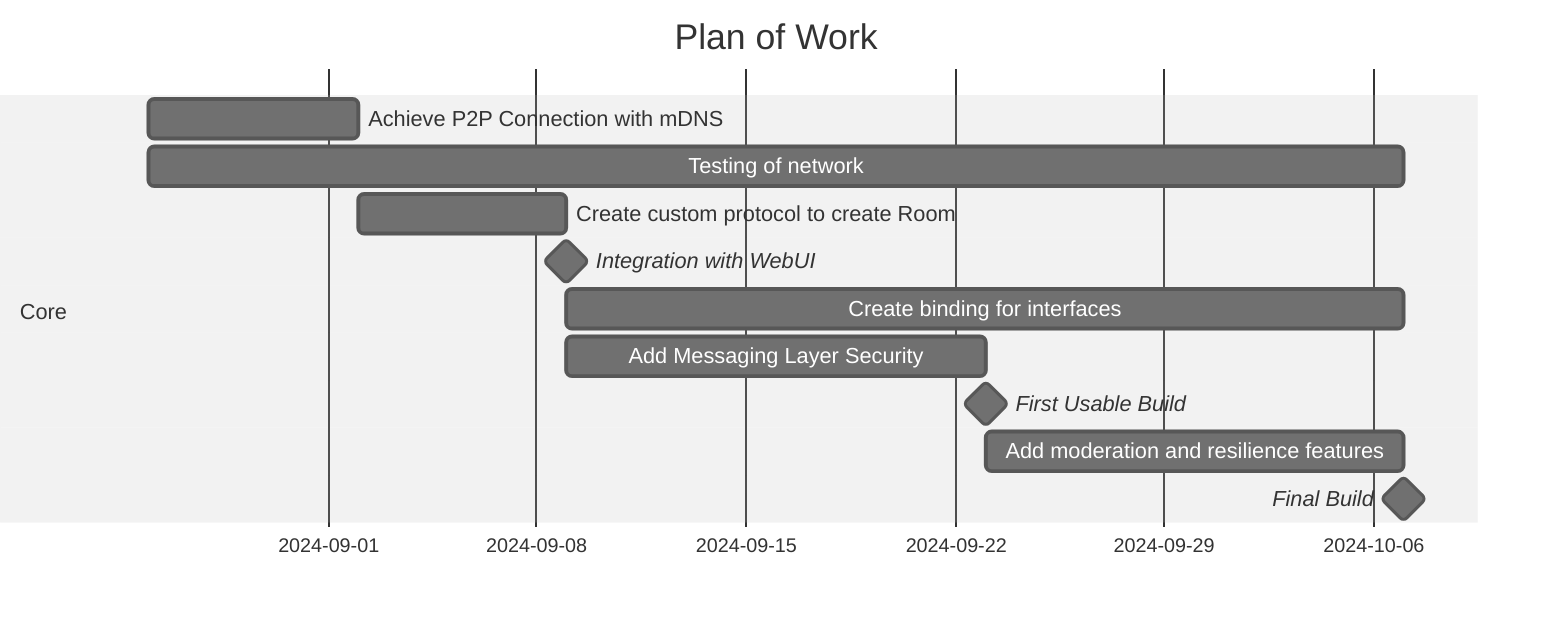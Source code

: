 ---
config:
    theme: neutral
    look: handDrawn
---
gantt
    title Plan of Work
    dateFormat  YY-MM-DD
    section Core
    Achieve P2P Connection with mDNS        :a1, 24-08-26, 7d
    Testing of network       :24-08-26, 42d
    Create custom protocol to create Room       :a2, after a1, 7d
    Integration with WebUI      :milestone, 
    Create binding for interfaces       :after a2, 28d
    Add Messaging Layer Security      :a3, after a2, 14d
    First Usable Build      :milestone,
    Add moderation and resilience features      :a4, after a3, 14d
    Final Build     :milestone,